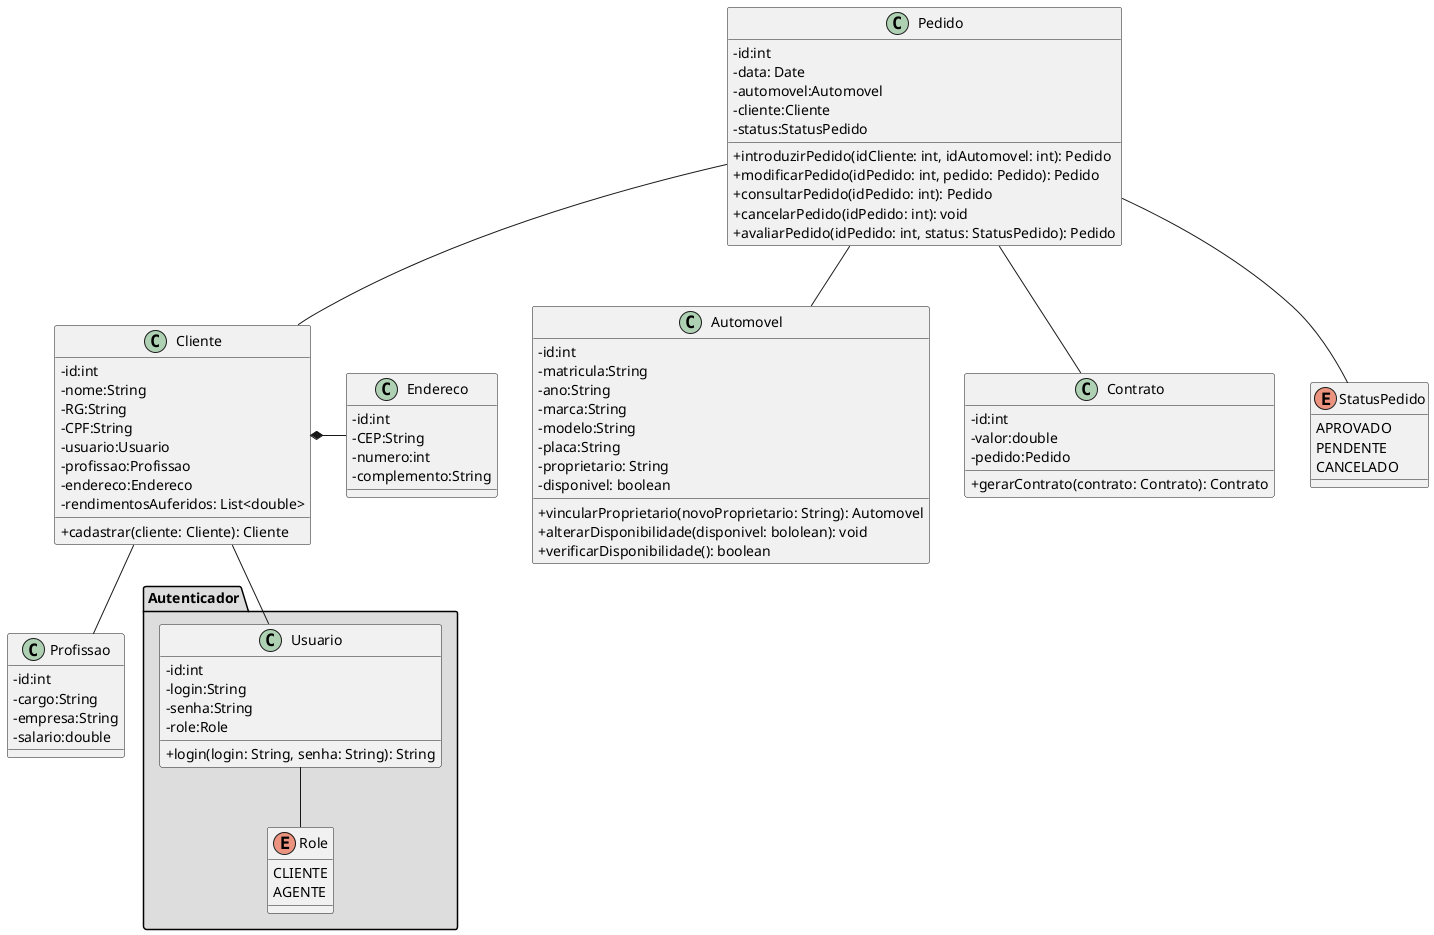 @startuml
skinparam classAttributeIconSize 0

package "Autenticador" #DDDDDD {

class Usuario{
-id:int
-login:String
-senha:String
-role:Role

+login(login: String, senha: String): String
}

enum Role{
    CLIENTE
    AGENTE
}

Usuario -- Role
}

class Cliente{
 -id:int
 -nome:String
 -RG:String
 -CPF:String
 -usuario:Usuario
 -profissao:Profissao
 -endereco:Endereco
 -rendimentosAuferidos: List<double>

 +cadastrar(cliente: Cliente): Cliente
}

class Endereco{
-id:int
-CEP:String
-numero:int
-complemento:String
}

class Profissao{
-id:int
-cargo:String
-empresa:String
-salario:double
}

class Automovel{
-id:int
-matricula:String
-ano:String
-marca:String
-modelo:String
-placa:String
-proprietario: String
-disponivel: boolean

+vincularProprietario(novoProprietario: String): Automovel
+alterarDisponibilidade(disponivel: bololean): void
+verificarDisponibilidade(): boolean
}

class Contrato{
-id:int
-valor:double
-pedido:Pedido

+gerarContrato(contrato: Contrato): Contrato
}

class Pedido{
-id:int
-data: Date
-automovel:Automovel
-cliente:Cliente
-status:StatusPedido

+introduzirPedido(idCliente: int, idAutomovel: int): Pedido
+modificarPedido(idPedido: int, pedido: Pedido): Pedido
+consultarPedido(idPedido: int): Pedido
+cancelarPedido(idPedido: int): void
+avaliarPedido(idPedido: int, status: StatusPedido): Pedido
}

enum StatusPedido{
    APROVADO
    PENDENTE
    CANCELADO
}

Pedido -- Cliente
Pedido -- Automovel
Pedido -- Contrato
Pedido -- StatusPedido

Cliente -- Usuario
Cliente -- Profissao
Cliente *- Endereco

@enduml